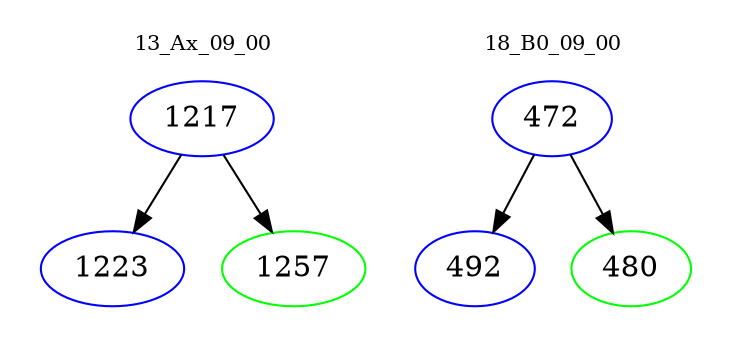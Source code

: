 digraph{
subgraph cluster_0 {
color = white
label = "13_Ax_09_00";
fontsize=10;
T0_1217 [label="1217", color="blue"]
T0_1217 -> T0_1223 [color="black"]
T0_1223 [label="1223", color="blue"]
T0_1217 -> T0_1257 [color="black"]
T0_1257 [label="1257", color="green"]
}
subgraph cluster_1 {
color = white
label = "18_B0_09_00";
fontsize=10;
T1_472 [label="472", color="blue"]
T1_472 -> T1_492 [color="black"]
T1_492 [label="492", color="blue"]
T1_472 -> T1_480 [color="black"]
T1_480 [label="480", color="green"]
}
}
